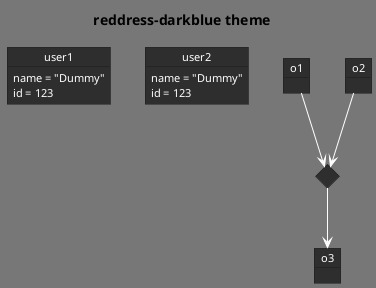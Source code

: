 ' Do not edit
' Theme Gallery
' autogenerated by script
'
@startuml
!theme reddress-darkblue
title reddress-darkblue theme

object user1
user1 : name = "Dummy"
user1 : id = 123

object user2 {
  name = "Dummy"
  id = 123
}

object o1
object o2
diamond dia
object o3

o1  --> dia
o2  --> dia
dia --> o3
@enduml
